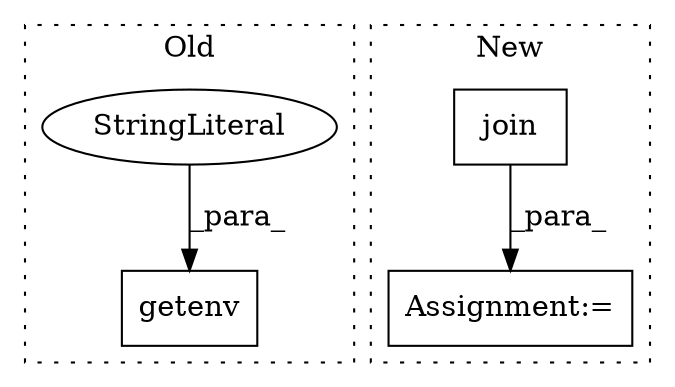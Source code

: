 digraph G {
subgraph cluster0 {
1 [label="getenv" a="32" s="127,156" l="7,1" shape="box"];
3 [label="StringLiteral" a="45" s="151" l="5" shape="ellipse"];
label = "Old";
style="dotted";
}
subgraph cluster1 {
2 [label="join" a="32" s="419,454" l="5,1" shape="box"];
4 [label="Assignment:=" a="7" s="410" l="1" shape="box"];
label = "New";
style="dotted";
}
2 -> 4 [label="_para_"];
3 -> 1 [label="_para_"];
}